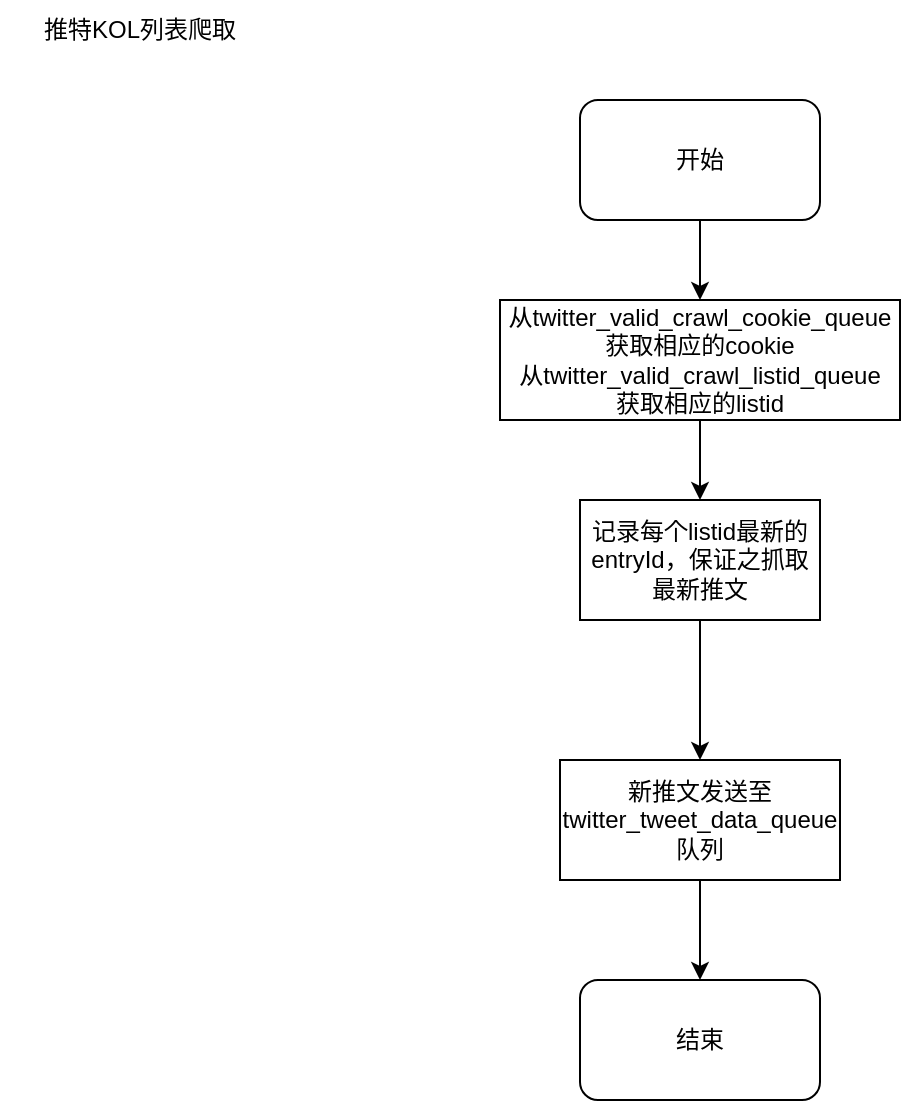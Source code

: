 <mxfile version="28.0.7">
  <diagram name="第 1 页" id="6ny4iAK-fgTeWSgnf-Er">
    <mxGraphModel dx="1281" dy="535" grid="1" gridSize="10" guides="1" tooltips="1" connect="1" arrows="1" fold="1" page="1" pageScale="1" pageWidth="827" pageHeight="1169" math="0" shadow="0">
      <root>
        <mxCell id="0" />
        <mxCell id="1" parent="0" />
        <mxCell id="dM6Wh53GjmMQni_ABU6o-3" style="edgeStyle=orthogonalEdgeStyle;rounded=0;orthogonalLoop=1;jettySize=auto;html=1;" edge="1" parent="1" source="dM6Wh53GjmMQni_ABU6o-1">
          <mxGeometry relative="1" as="geometry">
            <mxPoint x="390" y="170" as="targetPoint" />
          </mxGeometry>
        </mxCell>
        <mxCell id="dM6Wh53GjmMQni_ABU6o-1" value="开始" style="rounded=1;whiteSpace=wrap;html=1;" vertex="1" parent="1">
          <mxGeometry x="330" y="70" width="120" height="60" as="geometry" />
        </mxCell>
        <mxCell id="dM6Wh53GjmMQni_ABU6o-2" value="推特KOL列表爬取" style="text;html=1;align=center;verticalAlign=middle;whiteSpace=wrap;rounded=0;" vertex="1" parent="1">
          <mxGeometry x="40" y="20" width="140" height="30" as="geometry" />
        </mxCell>
        <mxCell id="dM6Wh53GjmMQni_ABU6o-5" style="edgeStyle=orthogonalEdgeStyle;rounded=0;orthogonalLoop=1;jettySize=auto;html=1;" edge="1" parent="1" source="dM6Wh53GjmMQni_ABU6o-4">
          <mxGeometry relative="1" as="geometry">
            <mxPoint x="390" y="270" as="targetPoint" />
          </mxGeometry>
        </mxCell>
        <mxCell id="dM6Wh53GjmMQni_ABU6o-4" value="从twitter_valid_crawl_cookie_queue获取相应的cookie&lt;br&gt;从twitter_valid_crawl_listid_queue&lt;div&gt;获取相应的listid&lt;/div&gt;" style="rounded=0;whiteSpace=wrap;html=1;" vertex="1" parent="1">
          <mxGeometry x="290" y="170" width="200" height="60" as="geometry" />
        </mxCell>
        <mxCell id="dM6Wh53GjmMQni_ABU6o-7" style="edgeStyle=orthogonalEdgeStyle;rounded=0;orthogonalLoop=1;jettySize=auto;html=1;" edge="1" parent="1" source="dM6Wh53GjmMQni_ABU6o-6">
          <mxGeometry relative="1" as="geometry">
            <mxPoint x="390" y="400" as="targetPoint" />
          </mxGeometry>
        </mxCell>
        <mxCell id="dM6Wh53GjmMQni_ABU6o-6" value="记录每个listid最新的entryId，保证之抓取最新推文" style="rounded=0;whiteSpace=wrap;html=1;" vertex="1" parent="1">
          <mxGeometry x="330" y="270" width="120" height="60" as="geometry" />
        </mxCell>
        <mxCell id="dM6Wh53GjmMQni_ABU6o-12" style="edgeStyle=orthogonalEdgeStyle;rounded=0;orthogonalLoop=1;jettySize=auto;html=1;" edge="1" parent="1" source="dM6Wh53GjmMQni_ABU6o-11">
          <mxGeometry relative="1" as="geometry">
            <mxPoint x="390" y="510" as="targetPoint" />
          </mxGeometry>
        </mxCell>
        <mxCell id="dM6Wh53GjmMQni_ABU6o-11" value="新推文发送至twitter_tweet_data_queue&lt;br&gt;队列" style="rounded=0;whiteSpace=wrap;html=1;" vertex="1" parent="1">
          <mxGeometry x="320" y="400" width="140" height="60" as="geometry" />
        </mxCell>
        <mxCell id="dM6Wh53GjmMQni_ABU6o-13" value="结束" style="rounded=1;whiteSpace=wrap;html=1;" vertex="1" parent="1">
          <mxGeometry x="330" y="510" width="120" height="60" as="geometry" />
        </mxCell>
      </root>
    </mxGraphModel>
  </diagram>
</mxfile>

